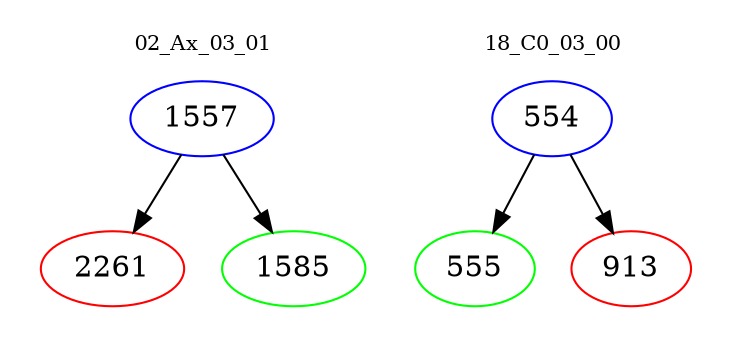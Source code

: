 digraph{
subgraph cluster_0 {
color = white
label = "02_Ax_03_01";
fontsize=10;
T0_1557 [label="1557", color="blue"]
T0_1557 -> T0_2261 [color="black"]
T0_2261 [label="2261", color="red"]
T0_1557 -> T0_1585 [color="black"]
T0_1585 [label="1585", color="green"]
}
subgraph cluster_1 {
color = white
label = "18_C0_03_00";
fontsize=10;
T1_554 [label="554", color="blue"]
T1_554 -> T1_555 [color="black"]
T1_555 [label="555", color="green"]
T1_554 -> T1_913 [color="black"]
T1_913 [label="913", color="red"]
}
}
